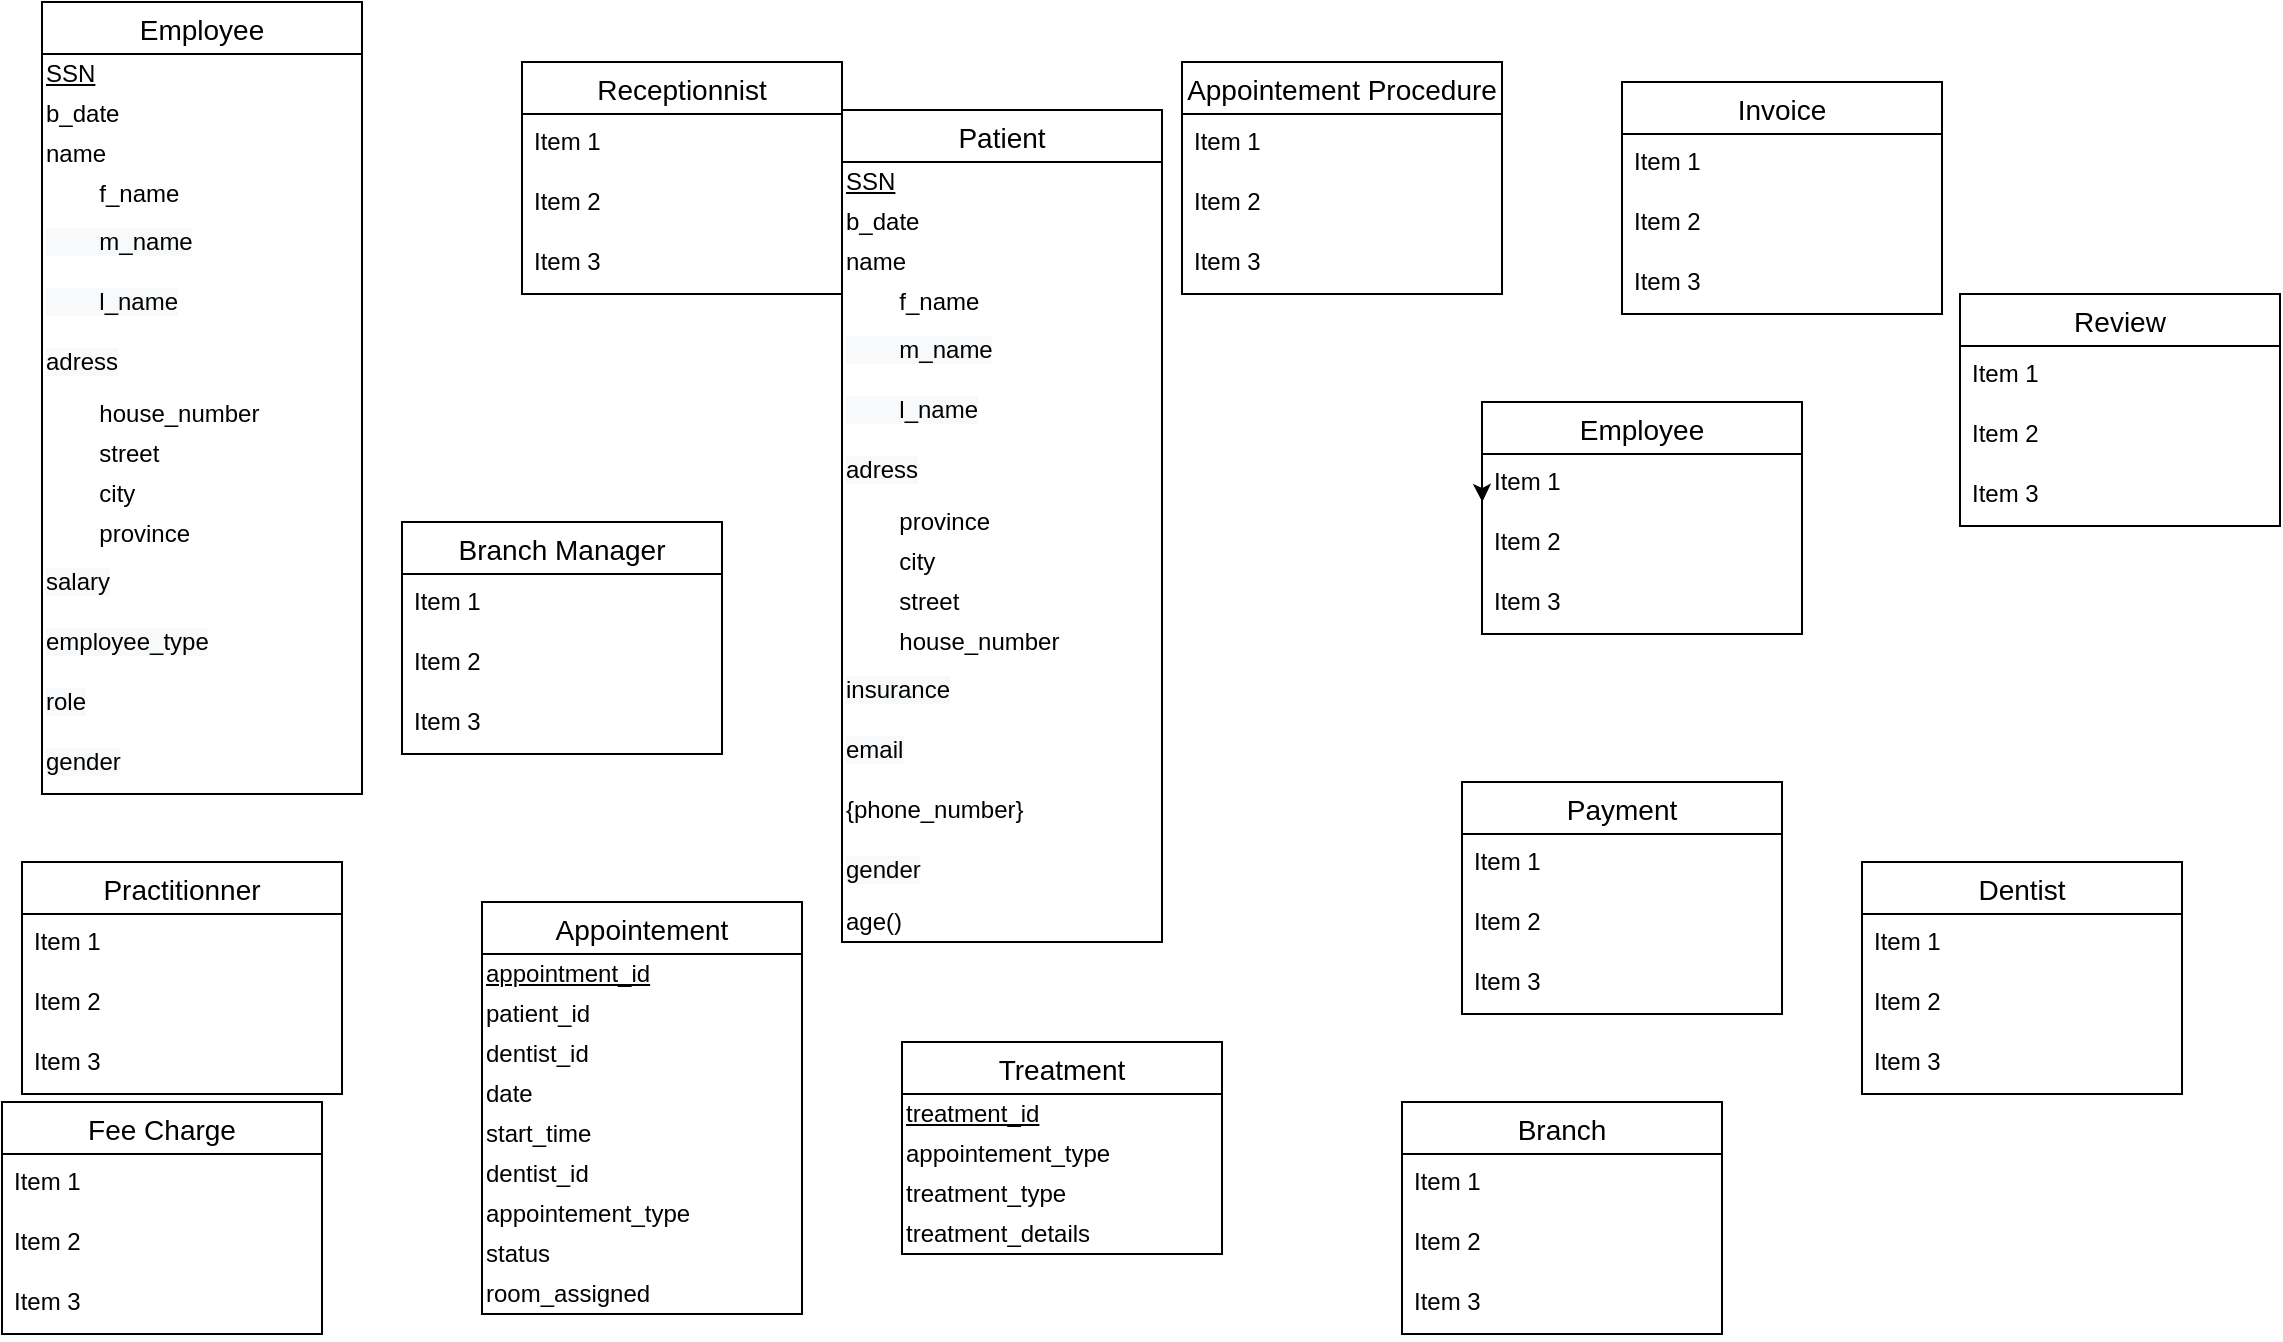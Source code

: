 <mxfile version="16.4.5" type="device"><diagram id="c28QnHroAq6EwUY4SsP_" name="Page-1"><mxGraphModel dx="1411" dy="762" grid="1" gridSize="10" guides="1" tooltips="1" connect="1" arrows="1" fold="1" page="1" pageScale="1" pageWidth="2339" pageHeight="3300" math="0" shadow="0"><root><mxCell id="0"/><mxCell id="1" parent="0"/><mxCell id="hoCRfOwyR8ru-IddkG8W-7" value="Review" style="swimlane;fontStyle=0;childLayout=stackLayout;horizontal=1;startSize=26;horizontalStack=0;resizeParent=1;resizeParentMax=0;resizeLast=0;collapsible=1;marginBottom=0;align=center;fontSize=14;" vertex="1" parent="1"><mxGeometry x="1089" y="166" width="160" height="116" as="geometry"/></mxCell><mxCell id="hoCRfOwyR8ru-IddkG8W-8" value="Item 1" style="text;strokeColor=none;fillColor=none;spacingLeft=4;spacingRight=4;overflow=hidden;rotatable=0;points=[[0,0.5],[1,0.5]];portConstraint=eastwest;fontSize=12;" vertex="1" parent="hoCRfOwyR8ru-IddkG8W-7"><mxGeometry y="26" width="160" height="30" as="geometry"/></mxCell><mxCell id="hoCRfOwyR8ru-IddkG8W-9" value="Item 2" style="text;strokeColor=none;fillColor=none;spacingLeft=4;spacingRight=4;overflow=hidden;rotatable=0;points=[[0,0.5],[1,0.5]];portConstraint=eastwest;fontSize=12;" vertex="1" parent="hoCRfOwyR8ru-IddkG8W-7"><mxGeometry y="56" width="160" height="30" as="geometry"/></mxCell><mxCell id="hoCRfOwyR8ru-IddkG8W-10" value="Item 3" style="text;strokeColor=none;fillColor=none;spacingLeft=4;spacingRight=4;overflow=hidden;rotatable=0;points=[[0,0.5],[1,0.5]];portConstraint=eastwest;fontSize=12;" vertex="1" parent="hoCRfOwyR8ru-IddkG8W-7"><mxGeometry y="86" width="160" height="30" as="geometry"/></mxCell><mxCell id="hoCRfOwyR8ru-IddkG8W-11" value="Branch Manager" style="swimlane;fontStyle=0;childLayout=stackLayout;horizontal=1;startSize=26;horizontalStack=0;resizeParent=1;resizeParentMax=0;resizeLast=0;collapsible=1;marginBottom=0;align=center;fontSize=14;" vertex="1" parent="1"><mxGeometry x="310" y="280" width="160" height="116" as="geometry"/></mxCell><mxCell id="hoCRfOwyR8ru-IddkG8W-12" value="Item 1" style="text;strokeColor=none;fillColor=none;spacingLeft=4;spacingRight=4;overflow=hidden;rotatable=0;points=[[0,0.5],[1,0.5]];portConstraint=eastwest;fontSize=12;" vertex="1" parent="hoCRfOwyR8ru-IddkG8W-11"><mxGeometry y="26" width="160" height="30" as="geometry"/></mxCell><mxCell id="hoCRfOwyR8ru-IddkG8W-13" value="Item 2" style="text;strokeColor=none;fillColor=none;spacingLeft=4;spacingRight=4;overflow=hidden;rotatable=0;points=[[0,0.5],[1,0.5]];portConstraint=eastwest;fontSize=12;" vertex="1" parent="hoCRfOwyR8ru-IddkG8W-11"><mxGeometry y="56" width="160" height="30" as="geometry"/></mxCell><mxCell id="hoCRfOwyR8ru-IddkG8W-14" value="Item 3" style="text;strokeColor=none;fillColor=none;spacingLeft=4;spacingRight=4;overflow=hidden;rotatable=0;points=[[0,0.5],[1,0.5]];portConstraint=eastwest;fontSize=12;" vertex="1" parent="hoCRfOwyR8ru-IddkG8W-11"><mxGeometry y="86" width="160" height="30" as="geometry"/></mxCell><mxCell id="hoCRfOwyR8ru-IddkG8W-15" value="Receptionnist" style="swimlane;fontStyle=0;childLayout=stackLayout;horizontal=1;startSize=26;horizontalStack=0;resizeParent=1;resizeParentMax=0;resizeLast=0;collapsible=1;marginBottom=0;align=center;fontSize=14;" vertex="1" parent="1"><mxGeometry x="370" y="50" width="160" height="116" as="geometry"/></mxCell><mxCell id="hoCRfOwyR8ru-IddkG8W-16" value="Item 1" style="text;strokeColor=none;fillColor=none;spacingLeft=4;spacingRight=4;overflow=hidden;rotatable=0;points=[[0,0.5],[1,0.5]];portConstraint=eastwest;fontSize=12;" vertex="1" parent="hoCRfOwyR8ru-IddkG8W-15"><mxGeometry y="26" width="160" height="30" as="geometry"/></mxCell><mxCell id="hoCRfOwyR8ru-IddkG8W-17" value="Item 2" style="text;strokeColor=none;fillColor=none;spacingLeft=4;spacingRight=4;overflow=hidden;rotatable=0;points=[[0,0.5],[1,0.5]];portConstraint=eastwest;fontSize=12;" vertex="1" parent="hoCRfOwyR8ru-IddkG8W-15"><mxGeometry y="56" width="160" height="30" as="geometry"/></mxCell><mxCell id="hoCRfOwyR8ru-IddkG8W-18" value="Item 3" style="text;strokeColor=none;fillColor=none;spacingLeft=4;spacingRight=4;overflow=hidden;rotatable=0;points=[[0,0.5],[1,0.5]];portConstraint=eastwest;fontSize=12;" vertex="1" parent="hoCRfOwyR8ru-IddkG8W-15"><mxGeometry y="86" width="160" height="30" as="geometry"/></mxCell><mxCell id="hoCRfOwyR8ru-IddkG8W-19" value="Branch" style="swimlane;fontStyle=0;childLayout=stackLayout;horizontal=1;startSize=26;horizontalStack=0;resizeParent=1;resizeParentMax=0;resizeLast=0;collapsible=1;marginBottom=0;align=center;fontSize=14;" vertex="1" parent="1"><mxGeometry x="810" y="570" width="160" height="116" as="geometry"/></mxCell><mxCell id="hoCRfOwyR8ru-IddkG8W-20" value="Item 1" style="text;strokeColor=none;fillColor=none;spacingLeft=4;spacingRight=4;overflow=hidden;rotatable=0;points=[[0,0.5],[1,0.5]];portConstraint=eastwest;fontSize=12;" vertex="1" parent="hoCRfOwyR8ru-IddkG8W-19"><mxGeometry y="26" width="160" height="30" as="geometry"/></mxCell><mxCell id="hoCRfOwyR8ru-IddkG8W-21" value="Item 2" style="text;strokeColor=none;fillColor=none;spacingLeft=4;spacingRight=4;overflow=hidden;rotatable=0;points=[[0,0.5],[1,0.5]];portConstraint=eastwest;fontSize=12;" vertex="1" parent="hoCRfOwyR8ru-IddkG8W-19"><mxGeometry y="56" width="160" height="30" as="geometry"/></mxCell><mxCell id="hoCRfOwyR8ru-IddkG8W-22" value="Item 3" style="text;strokeColor=none;fillColor=none;spacingLeft=4;spacingRight=4;overflow=hidden;rotatable=0;points=[[0,0.5],[1,0.5]];portConstraint=eastwest;fontSize=12;" vertex="1" parent="hoCRfOwyR8ru-IddkG8W-19"><mxGeometry y="86" width="160" height="30" as="geometry"/></mxCell><mxCell id="hoCRfOwyR8ru-IddkG8W-23" value="Practitionner" style="swimlane;fontStyle=0;childLayout=stackLayout;horizontal=1;startSize=26;horizontalStack=0;resizeParent=1;resizeParentMax=0;resizeLast=0;collapsible=1;marginBottom=0;align=center;fontSize=14;" vertex="1" parent="1"><mxGeometry x="120" y="450" width="160" height="116" as="geometry"/></mxCell><mxCell id="hoCRfOwyR8ru-IddkG8W-24" value="Item 1" style="text;strokeColor=none;fillColor=none;spacingLeft=4;spacingRight=4;overflow=hidden;rotatable=0;points=[[0,0.5],[1,0.5]];portConstraint=eastwest;fontSize=12;" vertex="1" parent="hoCRfOwyR8ru-IddkG8W-23"><mxGeometry y="26" width="160" height="30" as="geometry"/></mxCell><mxCell id="hoCRfOwyR8ru-IddkG8W-25" value="Item 2" style="text;strokeColor=none;fillColor=none;spacingLeft=4;spacingRight=4;overflow=hidden;rotatable=0;points=[[0,0.5],[1,0.5]];portConstraint=eastwest;fontSize=12;" vertex="1" parent="hoCRfOwyR8ru-IddkG8W-23"><mxGeometry y="56" width="160" height="30" as="geometry"/></mxCell><mxCell id="hoCRfOwyR8ru-IddkG8W-26" value="Item 3" style="text;strokeColor=none;fillColor=none;spacingLeft=4;spacingRight=4;overflow=hidden;rotatable=0;points=[[0,0.5],[1,0.5]];portConstraint=eastwest;fontSize=12;" vertex="1" parent="hoCRfOwyR8ru-IddkG8W-23"><mxGeometry y="86" width="160" height="30" as="geometry"/></mxCell><mxCell id="hoCRfOwyR8ru-IddkG8W-27" value="Appointement" style="swimlane;fontStyle=0;childLayout=stackLayout;horizontal=1;startSize=26;horizontalStack=0;resizeParent=1;resizeParentMax=0;resizeLast=0;collapsible=1;marginBottom=0;align=center;fontSize=14;" vertex="1" parent="1"><mxGeometry x="350" y="470" width="160" height="206" as="geometry"/></mxCell><mxCell id="hoCRfOwyR8ru-IddkG8W-126" value="&lt;u&gt;appointment_id&lt;/u&gt;" style="text;html=1;resizable=0;autosize=1;align=left;verticalAlign=middle;points=[];fillColor=none;strokeColor=none;rounded=0;" vertex="1" parent="hoCRfOwyR8ru-IddkG8W-27"><mxGeometry y="26" width="160" height="20" as="geometry"/></mxCell><mxCell id="hoCRfOwyR8ru-IddkG8W-134" value="patient_id" style="text;html=1;resizable=0;autosize=1;align=left;verticalAlign=middle;points=[];fillColor=none;strokeColor=none;rounded=0;" vertex="1" parent="hoCRfOwyR8ru-IddkG8W-27"><mxGeometry y="46" width="160" height="20" as="geometry"/></mxCell><mxCell id="hoCRfOwyR8ru-IddkG8W-135" value="dentist_id" style="text;html=1;resizable=0;autosize=1;align=left;verticalAlign=middle;points=[];fillColor=none;strokeColor=none;rounded=0;" vertex="1" parent="hoCRfOwyR8ru-IddkG8W-27"><mxGeometry y="66" width="160" height="20" as="geometry"/></mxCell><mxCell id="hoCRfOwyR8ru-IddkG8W-144" value="date" style="text;html=1;resizable=0;autosize=1;align=left;verticalAlign=middle;points=[];fillColor=none;strokeColor=none;rounded=0;" vertex="1" parent="hoCRfOwyR8ru-IddkG8W-27"><mxGeometry y="86" width="160" height="20" as="geometry"/></mxCell><mxCell id="hoCRfOwyR8ru-IddkG8W-145" value="start_time" style="text;html=1;resizable=0;autosize=1;align=left;verticalAlign=middle;points=[];fillColor=none;strokeColor=none;rounded=0;" vertex="1" parent="hoCRfOwyR8ru-IddkG8W-27"><mxGeometry y="106" width="160" height="20" as="geometry"/></mxCell><mxCell id="hoCRfOwyR8ru-IddkG8W-147" value="dentist_id" style="text;html=1;resizable=0;autosize=1;align=left;verticalAlign=middle;points=[];fillColor=none;strokeColor=none;rounded=0;" vertex="1" parent="hoCRfOwyR8ru-IddkG8W-27"><mxGeometry y="126" width="160" height="20" as="geometry"/></mxCell><mxCell id="hoCRfOwyR8ru-IddkG8W-146" value="appointement_type" style="text;html=1;resizable=0;autosize=1;align=left;verticalAlign=middle;points=[];fillColor=none;strokeColor=none;rounded=0;" vertex="1" parent="hoCRfOwyR8ru-IddkG8W-27"><mxGeometry y="146" width="160" height="20" as="geometry"/></mxCell><mxCell id="hoCRfOwyR8ru-IddkG8W-148" value="status" style="text;html=1;resizable=0;autosize=1;align=left;verticalAlign=middle;points=[];fillColor=none;strokeColor=none;rounded=0;" vertex="1" parent="hoCRfOwyR8ru-IddkG8W-27"><mxGeometry y="166" width="160" height="20" as="geometry"/></mxCell><mxCell id="hoCRfOwyR8ru-IddkG8W-149" value="room_assigned" style="text;html=1;resizable=0;autosize=1;align=left;verticalAlign=middle;points=[];fillColor=none;strokeColor=none;rounded=0;" vertex="1" parent="hoCRfOwyR8ru-IddkG8W-27"><mxGeometry y="186" width="160" height="20" as="geometry"/></mxCell><mxCell id="hoCRfOwyR8ru-IddkG8W-31" value="Appointement Procedure" style="swimlane;fontStyle=0;childLayout=stackLayout;horizontal=1;startSize=26;horizontalStack=0;resizeParent=1;resizeParentMax=0;resizeLast=0;collapsible=1;marginBottom=0;align=center;fontSize=14;" vertex="1" parent="1"><mxGeometry x="700" y="50" width="160" height="116" as="geometry"/></mxCell><mxCell id="hoCRfOwyR8ru-IddkG8W-32" value="Item 1" style="text;strokeColor=none;fillColor=none;spacingLeft=4;spacingRight=4;overflow=hidden;rotatable=0;points=[[0,0.5],[1,0.5]];portConstraint=eastwest;fontSize=12;" vertex="1" parent="hoCRfOwyR8ru-IddkG8W-31"><mxGeometry y="26" width="160" height="30" as="geometry"/></mxCell><mxCell id="hoCRfOwyR8ru-IddkG8W-33" value="Item 2" style="text;strokeColor=none;fillColor=none;spacingLeft=4;spacingRight=4;overflow=hidden;rotatable=0;points=[[0,0.5],[1,0.5]];portConstraint=eastwest;fontSize=12;" vertex="1" parent="hoCRfOwyR8ru-IddkG8W-31"><mxGeometry y="56" width="160" height="30" as="geometry"/></mxCell><mxCell id="hoCRfOwyR8ru-IddkG8W-34" value="Item 3" style="text;strokeColor=none;fillColor=none;spacingLeft=4;spacingRight=4;overflow=hidden;rotatable=0;points=[[0,0.5],[1,0.5]];portConstraint=eastwest;fontSize=12;" vertex="1" parent="hoCRfOwyR8ru-IddkG8W-31"><mxGeometry y="86" width="160" height="30" as="geometry"/></mxCell><mxCell id="hoCRfOwyR8ru-IddkG8W-37" value="Treatment" style="swimlane;fontStyle=0;childLayout=stackLayout;horizontal=1;startSize=26;horizontalStack=0;resizeParent=1;resizeParentMax=0;resizeLast=0;collapsible=1;marginBottom=0;align=center;fontSize=14;" vertex="1" parent="1"><mxGeometry x="560" y="540" width="160" height="106" as="geometry"/></mxCell><mxCell id="hoCRfOwyR8ru-IddkG8W-150" value="&lt;u&gt;treatment_id&lt;/u&gt;" style="text;html=1;resizable=0;autosize=1;align=left;verticalAlign=middle;points=[];fillColor=none;strokeColor=none;rounded=0;" vertex="1" parent="hoCRfOwyR8ru-IddkG8W-37"><mxGeometry y="26" width="160" height="20" as="geometry"/></mxCell><mxCell id="hoCRfOwyR8ru-IddkG8W-152" value="appointement_type" style="text;html=1;resizable=0;autosize=1;align=left;verticalAlign=middle;points=[];fillColor=none;strokeColor=none;rounded=0;" vertex="1" parent="hoCRfOwyR8ru-IddkG8W-37"><mxGeometry y="46" width="160" height="20" as="geometry"/></mxCell><mxCell id="hoCRfOwyR8ru-IddkG8W-151" value="treatment_type" style="text;html=1;resizable=0;autosize=1;align=left;verticalAlign=middle;points=[];fillColor=none;strokeColor=none;rounded=0;" vertex="1" parent="hoCRfOwyR8ru-IddkG8W-37"><mxGeometry y="66" width="160" height="20" as="geometry"/></mxCell><mxCell id="hoCRfOwyR8ru-IddkG8W-153" value="treatment_details" style="text;html=1;resizable=0;autosize=1;align=left;verticalAlign=middle;points=[];fillColor=none;strokeColor=none;rounded=0;" vertex="1" parent="hoCRfOwyR8ru-IddkG8W-37"><mxGeometry y="86" width="160" height="20" as="geometry"/></mxCell><mxCell id="hoCRfOwyR8ru-IddkG8W-41" value="Fee Charge" style="swimlane;fontStyle=0;childLayout=stackLayout;horizontal=1;startSize=26;horizontalStack=0;resizeParent=1;resizeParentMax=0;resizeLast=0;collapsible=1;marginBottom=0;align=center;fontSize=14;" vertex="1" parent="1"><mxGeometry x="110" y="570" width="160" height="116" as="geometry"/></mxCell><mxCell id="hoCRfOwyR8ru-IddkG8W-42" value="Item 1" style="text;strokeColor=none;fillColor=none;spacingLeft=4;spacingRight=4;overflow=hidden;rotatable=0;points=[[0,0.5],[1,0.5]];portConstraint=eastwest;fontSize=12;" vertex="1" parent="hoCRfOwyR8ru-IddkG8W-41"><mxGeometry y="26" width="160" height="30" as="geometry"/></mxCell><mxCell id="hoCRfOwyR8ru-IddkG8W-43" value="Item 2" style="text;strokeColor=none;fillColor=none;spacingLeft=4;spacingRight=4;overflow=hidden;rotatable=0;points=[[0,0.5],[1,0.5]];portConstraint=eastwest;fontSize=12;" vertex="1" parent="hoCRfOwyR8ru-IddkG8W-41"><mxGeometry y="56" width="160" height="30" as="geometry"/></mxCell><mxCell id="hoCRfOwyR8ru-IddkG8W-44" value="Item 3" style="text;strokeColor=none;fillColor=none;spacingLeft=4;spacingRight=4;overflow=hidden;rotatable=0;points=[[0,0.5],[1,0.5]];portConstraint=eastwest;fontSize=12;" vertex="1" parent="hoCRfOwyR8ru-IddkG8W-41"><mxGeometry y="86" width="160" height="30" as="geometry"/></mxCell><mxCell id="hoCRfOwyR8ru-IddkG8W-45" value="Invoice" style="swimlane;fontStyle=0;childLayout=stackLayout;horizontal=1;startSize=26;horizontalStack=0;resizeParent=1;resizeParentMax=0;resizeLast=0;collapsible=1;marginBottom=0;align=center;fontSize=14;" vertex="1" parent="1"><mxGeometry x="920" y="60" width="160" height="116" as="geometry"/></mxCell><mxCell id="hoCRfOwyR8ru-IddkG8W-46" value="Item 1" style="text;strokeColor=none;fillColor=none;spacingLeft=4;spacingRight=4;overflow=hidden;rotatable=0;points=[[0,0.5],[1,0.5]];portConstraint=eastwest;fontSize=12;" vertex="1" parent="hoCRfOwyR8ru-IddkG8W-45"><mxGeometry y="26" width="160" height="30" as="geometry"/></mxCell><mxCell id="hoCRfOwyR8ru-IddkG8W-47" value="Item 2" style="text;strokeColor=none;fillColor=none;spacingLeft=4;spacingRight=4;overflow=hidden;rotatable=0;points=[[0,0.5],[1,0.5]];portConstraint=eastwest;fontSize=12;" vertex="1" parent="hoCRfOwyR8ru-IddkG8W-45"><mxGeometry y="56" width="160" height="30" as="geometry"/></mxCell><mxCell id="hoCRfOwyR8ru-IddkG8W-48" value="Item 3" style="text;strokeColor=none;fillColor=none;spacingLeft=4;spacingRight=4;overflow=hidden;rotatable=0;points=[[0,0.5],[1,0.5]];portConstraint=eastwest;fontSize=12;" vertex="1" parent="hoCRfOwyR8ru-IddkG8W-45"><mxGeometry y="86" width="160" height="30" as="geometry"/></mxCell><mxCell id="hoCRfOwyR8ru-IddkG8W-49" value="Employee" style="swimlane;fontStyle=0;childLayout=stackLayout;horizontal=1;startSize=26;horizontalStack=0;resizeParent=1;resizeParentMax=0;resizeLast=0;collapsible=1;marginBottom=0;align=center;fontSize=14;" vertex="1" parent="1"><mxGeometry x="130" y="20" width="160" height="396" as="geometry"/></mxCell><mxCell id="hoCRfOwyR8ru-IddkG8W-61" value="&lt;u&gt;SSN&lt;/u&gt;" style="text;html=1;resizable=0;autosize=1;align=left;verticalAlign=middle;points=[];fillColor=none;strokeColor=none;rounded=0;" vertex="1" parent="hoCRfOwyR8ru-IddkG8W-49"><mxGeometry y="26" width="160" height="20" as="geometry"/></mxCell><mxCell id="hoCRfOwyR8ru-IddkG8W-132" value="b_date" style="text;html=1;resizable=0;autosize=1;align=left;verticalAlign=middle;points=[];fillColor=none;strokeColor=none;rounded=0;" vertex="1" parent="hoCRfOwyR8ru-IddkG8W-49"><mxGeometry y="46" width="160" height="20" as="geometry"/></mxCell><mxCell id="hoCRfOwyR8ru-IddkG8W-133" value="name" style="text;html=1;resizable=0;autosize=1;align=left;verticalAlign=middle;points=[];fillColor=none;strokeColor=none;rounded=0;" vertex="1" parent="hoCRfOwyR8ru-IddkG8W-49"><mxGeometry y="66" width="160" height="20" as="geometry"/></mxCell><mxCell id="hoCRfOwyR8ru-IddkG8W-62" value="&lt;span style=&quot;white-space: pre&quot;&gt;&#9;&lt;/span&gt;f_name" style="text;html=1;resizable=0;autosize=1;align=left;verticalAlign=middle;points=[];fillColor=none;strokeColor=none;rounded=0;" vertex="1" parent="hoCRfOwyR8ru-IddkG8W-49"><mxGeometry y="86" width="160" height="20" as="geometry"/></mxCell><mxCell id="hoCRfOwyR8ru-IddkG8W-64" value="&lt;span style=&quot;color: rgb(0 , 0 , 0) ; font-family: &amp;#34;helvetica&amp;#34; ; font-size: 12px ; font-style: normal ; font-weight: 400 ; letter-spacing: normal ; text-align: center ; text-indent: 0px ; text-transform: none ; word-spacing: 0px ; background-color: rgb(248 , 249 , 250) ; display: inline ; float: none&quot;&gt;&lt;span style=&quot;white-space: pre&quot;&gt;&#9;&lt;/span&gt;m_name&lt;/span&gt;" style="text;whiteSpace=wrap;html=1;" vertex="1" parent="hoCRfOwyR8ru-IddkG8W-49"><mxGeometry y="106" width="160" height="30" as="geometry"/></mxCell><mxCell id="hoCRfOwyR8ru-IddkG8W-66" value="&lt;span style=&quot;color: rgb(0 , 0 , 0) ; font-family: &amp;#34;helvetica&amp;#34; ; font-size: 12px ; font-style: normal ; font-weight: 400 ; letter-spacing: normal ; text-align: center ; text-indent: 0px ; text-transform: none ; word-spacing: 0px ; background-color: rgb(248 , 249 , 250) ; display: inline ; float: none&quot;&gt;&lt;span style=&quot;white-space: pre&quot;&gt;&#9;&lt;/span&gt;l_name&lt;/span&gt;" style="text;whiteSpace=wrap;html=1;" vertex="1" parent="hoCRfOwyR8ru-IddkG8W-49"><mxGeometry y="136" width="160" height="30" as="geometry"/></mxCell><mxCell id="hoCRfOwyR8ru-IddkG8W-63" value="&lt;span style=&quot;color: rgb(0 , 0 , 0) ; font-family: &amp;#34;helvetica&amp;#34; ; font-size: 12px ; font-style: normal ; font-weight: 400 ; letter-spacing: normal ; text-align: center ; text-indent: 0px ; text-transform: none ; word-spacing: 0px ; background-color: rgb(248 , 249 , 250) ; display: inline ; float: none&quot;&gt;adress&lt;/span&gt;" style="text;whiteSpace=wrap;html=1;" vertex="1" parent="hoCRfOwyR8ru-IddkG8W-49"><mxGeometry y="166" width="160" height="30" as="geometry"/></mxCell><mxCell id="hoCRfOwyR8ru-IddkG8W-111" value="&lt;span style=&quot;white-space: pre&quot;&gt;&#9;&lt;/span&gt;house_number" style="text;html=1;resizable=0;autosize=1;align=left;verticalAlign=middle;points=[];fillColor=none;strokeColor=none;rounded=0;" vertex="1" parent="hoCRfOwyR8ru-IddkG8W-49"><mxGeometry y="196" width="160" height="20" as="geometry"/></mxCell><mxCell id="hoCRfOwyR8ru-IddkG8W-112" value="&lt;span style=&quot;white-space: pre&quot;&gt;&#9;&lt;/span&gt;street" style="text;html=1;resizable=0;autosize=1;align=left;verticalAlign=middle;points=[];fillColor=none;strokeColor=none;rounded=0;" vertex="1" parent="hoCRfOwyR8ru-IddkG8W-49"><mxGeometry y="216" width="160" height="20" as="geometry"/></mxCell><mxCell id="hoCRfOwyR8ru-IddkG8W-113" value="&lt;span style=&quot;white-space: pre&quot;&gt;&#9;&lt;/span&gt;city" style="text;html=1;resizable=0;autosize=1;align=left;verticalAlign=middle;points=[];fillColor=none;strokeColor=none;rounded=0;" vertex="1" parent="hoCRfOwyR8ru-IddkG8W-49"><mxGeometry y="236" width="160" height="20" as="geometry"/></mxCell><mxCell id="hoCRfOwyR8ru-IddkG8W-115" value="&lt;span style=&quot;white-space: pre&quot;&gt;&#9;&lt;/span&gt;province" style="text;html=1;resizable=0;autosize=1;align=left;verticalAlign=middle;points=[];fillColor=none;strokeColor=none;rounded=0;" vertex="1" parent="hoCRfOwyR8ru-IddkG8W-49"><mxGeometry y="256" width="160" height="20" as="geometry"/></mxCell><mxCell id="hoCRfOwyR8ru-IddkG8W-68" value="&lt;span style=&quot;color: rgb(0 , 0 , 0) ; font-family: &amp;#34;helvetica&amp;#34; ; font-size: 12px ; font-style: normal ; font-weight: 400 ; letter-spacing: normal ; text-align: center ; text-indent: 0px ; text-transform: none ; word-spacing: 0px ; background-color: rgb(248 , 249 , 250) ; display: inline ; float: none&quot;&gt;salary&lt;/span&gt;" style="text;whiteSpace=wrap;html=1;" vertex="1" parent="hoCRfOwyR8ru-IddkG8W-49"><mxGeometry y="276" width="160" height="30" as="geometry"/></mxCell><mxCell id="hoCRfOwyR8ru-IddkG8W-67" value="&lt;span style=&quot;color: rgb(0 , 0 , 0) ; font-family: &amp;#34;helvetica&amp;#34; ; font-size: 12px ; font-style: normal ; font-weight: 400 ; letter-spacing: normal ; text-align: center ; text-indent: 0px ; text-transform: none ; word-spacing: 0px ; background-color: rgb(248 , 249 , 250) ; display: inline ; float: none&quot;&gt;employee_type&lt;/span&gt;" style="text;whiteSpace=wrap;html=1;" vertex="1" parent="hoCRfOwyR8ru-IddkG8W-49"><mxGeometry y="306" width="160" height="30" as="geometry"/></mxCell><mxCell id="hoCRfOwyR8ru-IddkG8W-69" value="&lt;span style=&quot;color: rgb(0 , 0 , 0) ; font-family: &amp;#34;helvetica&amp;#34; ; font-size: 12px ; font-style: normal ; font-weight: 400 ; letter-spacing: normal ; text-align: center ; text-indent: 0px ; text-transform: none ; word-spacing: 0px ; background-color: rgb(248 , 249 , 250) ; display: inline ; float: none&quot;&gt;role&lt;/span&gt;" style="text;whiteSpace=wrap;html=1;" vertex="1" parent="hoCRfOwyR8ru-IddkG8W-49"><mxGeometry y="336" width="160" height="30" as="geometry"/></mxCell><mxCell id="hoCRfOwyR8ru-IddkG8W-70" value="&lt;span style=&quot;color: rgb(0 , 0 , 0) ; font-family: &amp;#34;helvetica&amp;#34; ; font-size: 12px ; font-style: normal ; font-weight: 400 ; letter-spacing: normal ; text-align: center ; text-indent: 0px ; text-transform: none ; word-spacing: 0px ; background-color: rgb(248 , 249 , 250) ; display: inline ; float: none&quot;&gt;gender&lt;/span&gt;" style="text;whiteSpace=wrap;html=1;" vertex="1" parent="hoCRfOwyR8ru-IddkG8W-49"><mxGeometry y="366" width="160" height="30" as="geometry"/></mxCell><mxCell id="hoCRfOwyR8ru-IddkG8W-53" value="Employee" style="swimlane;fontStyle=0;childLayout=stackLayout;horizontal=1;startSize=26;horizontalStack=0;resizeParent=1;resizeParentMax=0;resizeLast=0;collapsible=1;marginBottom=0;align=center;fontSize=14;" vertex="1" parent="1"><mxGeometry x="850" y="220" width="160" height="116" as="geometry"/></mxCell><mxCell id="hoCRfOwyR8ru-IddkG8W-54" value="Item 1" style="text;strokeColor=none;fillColor=none;spacingLeft=4;spacingRight=4;overflow=hidden;rotatable=0;points=[[0,0.5],[1,0.5]];portConstraint=eastwest;fontSize=12;" vertex="1" parent="hoCRfOwyR8ru-IddkG8W-53"><mxGeometry y="26" width="160" height="30" as="geometry"/></mxCell><mxCell id="hoCRfOwyR8ru-IddkG8W-55" value="Item 2" style="text;strokeColor=none;fillColor=none;spacingLeft=4;spacingRight=4;overflow=hidden;rotatable=0;points=[[0,0.5],[1,0.5]];portConstraint=eastwest;fontSize=12;" vertex="1" parent="hoCRfOwyR8ru-IddkG8W-53"><mxGeometry y="56" width="160" height="30" as="geometry"/></mxCell><mxCell id="hoCRfOwyR8ru-IddkG8W-56" value="Item 3" style="text;strokeColor=none;fillColor=none;spacingLeft=4;spacingRight=4;overflow=hidden;rotatable=0;points=[[0,0.5],[1,0.5]];portConstraint=eastwest;fontSize=12;" vertex="1" parent="hoCRfOwyR8ru-IddkG8W-53"><mxGeometry y="86" width="160" height="30" as="geometry"/></mxCell><mxCell id="hoCRfOwyR8ru-IddkG8W-121" style="edgeStyle=orthogonalEdgeStyle;rounded=0;orthogonalLoop=1;jettySize=auto;html=1;exitX=0;exitY=0.5;exitDx=0;exitDy=0;entryX=0.001;entryY=0.8;entryDx=0;entryDy=0;entryPerimeter=0;" edge="1" parent="hoCRfOwyR8ru-IddkG8W-53" source="hoCRfOwyR8ru-IddkG8W-54" target="hoCRfOwyR8ru-IddkG8W-54"><mxGeometry relative="1" as="geometry"/></mxCell><mxCell id="hoCRfOwyR8ru-IddkG8W-57" value="Payment" style="swimlane;fontStyle=0;childLayout=stackLayout;horizontal=1;startSize=26;horizontalStack=0;resizeParent=1;resizeParentMax=0;resizeLast=0;collapsible=1;marginBottom=0;align=center;fontSize=14;" vertex="1" parent="1"><mxGeometry x="840" y="410" width="160" height="116" as="geometry"/></mxCell><mxCell id="hoCRfOwyR8ru-IddkG8W-58" value="Item 1" style="text;strokeColor=none;fillColor=none;spacingLeft=4;spacingRight=4;overflow=hidden;rotatable=0;points=[[0,0.5],[1,0.5]];portConstraint=eastwest;fontSize=12;" vertex="1" parent="hoCRfOwyR8ru-IddkG8W-57"><mxGeometry y="26" width="160" height="30" as="geometry"/></mxCell><mxCell id="hoCRfOwyR8ru-IddkG8W-59" value="Item 2" style="text;strokeColor=none;fillColor=none;spacingLeft=4;spacingRight=4;overflow=hidden;rotatable=0;points=[[0,0.5],[1,0.5]];portConstraint=eastwest;fontSize=12;" vertex="1" parent="hoCRfOwyR8ru-IddkG8W-57"><mxGeometry y="56" width="160" height="30" as="geometry"/></mxCell><mxCell id="hoCRfOwyR8ru-IddkG8W-60" value="Item 3" style="text;strokeColor=none;fillColor=none;spacingLeft=4;spacingRight=4;overflow=hidden;rotatable=0;points=[[0,0.5],[1,0.5]];portConstraint=eastwest;fontSize=12;" vertex="1" parent="hoCRfOwyR8ru-IddkG8W-57"><mxGeometry y="86" width="160" height="30" as="geometry"/></mxCell><mxCell id="hoCRfOwyR8ru-IddkG8W-72" value="Patient" style="swimlane;fontStyle=0;childLayout=stackLayout;horizontal=1;startSize=26;horizontalStack=0;resizeParent=1;resizeParentMax=0;resizeLast=0;collapsible=1;marginBottom=0;align=center;fontSize=14;" vertex="1" parent="1"><mxGeometry x="530" y="74" width="160" height="416" as="geometry"/></mxCell><mxCell id="hoCRfOwyR8ru-IddkG8W-73" value="&lt;u&gt;SSN&lt;/u&gt;" style="text;html=1;resizable=0;autosize=1;align=left;verticalAlign=middle;points=[];fillColor=none;strokeColor=none;rounded=0;" vertex="1" parent="hoCRfOwyR8ru-IddkG8W-72"><mxGeometry y="26" width="160" height="20" as="geometry"/></mxCell><mxCell id="hoCRfOwyR8ru-IddkG8W-130" value="b_date" style="text;html=1;resizable=0;autosize=1;align=left;verticalAlign=middle;points=[];fillColor=none;strokeColor=none;rounded=0;" vertex="1" parent="hoCRfOwyR8ru-IddkG8W-72"><mxGeometry y="46" width="160" height="20" as="geometry"/></mxCell><mxCell id="hoCRfOwyR8ru-IddkG8W-131" value="name" style="text;html=1;resizable=0;autosize=1;align=left;verticalAlign=middle;points=[];fillColor=none;strokeColor=none;rounded=0;" vertex="1" parent="hoCRfOwyR8ru-IddkG8W-72"><mxGeometry y="66" width="160" height="20" as="geometry"/></mxCell><mxCell id="hoCRfOwyR8ru-IddkG8W-76" value="&lt;span style=&quot;white-space: pre&quot;&gt;&#9;&lt;/span&gt;f_name" style="text;html=1;resizable=0;autosize=1;align=left;verticalAlign=middle;points=[];fillColor=none;strokeColor=none;rounded=0;" vertex="1" parent="hoCRfOwyR8ru-IddkG8W-72"><mxGeometry y="86" width="160" height="20" as="geometry"/></mxCell><mxCell id="hoCRfOwyR8ru-IddkG8W-77" value="&lt;span style=&quot;color: rgb(0 , 0 , 0) ; font-family: &amp;#34;helvetica&amp;#34; ; font-size: 12px ; font-style: normal ; font-weight: 400 ; letter-spacing: normal ; text-align: center ; text-indent: 0px ; text-transform: none ; word-spacing: 0px ; background-color: rgb(248 , 249 , 250) ; display: inline ; float: none&quot;&gt;&lt;span style=&quot;white-space: pre&quot;&gt;&#9;&lt;/span&gt;m_name&lt;/span&gt;" style="text;whiteSpace=wrap;html=1;" vertex="1" parent="hoCRfOwyR8ru-IddkG8W-72"><mxGeometry y="106" width="160" height="30" as="geometry"/></mxCell><mxCell id="hoCRfOwyR8ru-IddkG8W-78" value="&lt;span style=&quot;color: rgb(0 , 0 , 0) ; font-family: &amp;#34;helvetica&amp;#34; ; font-size: 12px ; font-style: normal ; font-weight: 400 ; letter-spacing: normal ; text-align: center ; text-indent: 0px ; text-transform: none ; word-spacing: 0px ; background-color: rgb(248 , 249 , 250) ; display: inline ; float: none&quot;&gt;&lt;span style=&quot;white-space: pre&quot;&gt;&#9;&lt;/span&gt;l_name&lt;/span&gt;" style="text;whiteSpace=wrap;html=1;" vertex="1" parent="hoCRfOwyR8ru-IddkG8W-72"><mxGeometry y="136" width="160" height="30" as="geometry"/></mxCell><mxCell id="hoCRfOwyR8ru-IddkG8W-79" value="&lt;span style=&quot;color: rgb(0 , 0 , 0) ; font-family: &amp;#34;helvetica&amp;#34; ; font-size: 12px ; font-style: normal ; font-weight: 400 ; letter-spacing: normal ; text-align: center ; text-indent: 0px ; text-transform: none ; word-spacing: 0px ; background-color: rgb(248 , 249 , 250) ; display: inline ; float: none&quot;&gt;adress&lt;/span&gt;" style="text;whiteSpace=wrap;html=1;" vertex="1" parent="hoCRfOwyR8ru-IddkG8W-72"><mxGeometry y="166" width="160" height="30" as="geometry"/></mxCell><mxCell id="hoCRfOwyR8ru-IddkG8W-125" value="&lt;span style=&quot;white-space: pre&quot;&gt;&#9;&lt;/span&gt;province" style="text;html=1;resizable=0;autosize=1;align=left;verticalAlign=middle;points=[];fillColor=none;strokeColor=none;rounded=0;" vertex="1" parent="hoCRfOwyR8ru-IddkG8W-72"><mxGeometry y="196" width="160" height="20" as="geometry"/></mxCell><mxCell id="hoCRfOwyR8ru-IddkG8W-124" value="&lt;span style=&quot;white-space: pre&quot;&gt;&#9;&lt;/span&gt;city" style="text;html=1;resizable=0;autosize=1;align=left;verticalAlign=middle;points=[];fillColor=none;strokeColor=none;rounded=0;" vertex="1" parent="hoCRfOwyR8ru-IddkG8W-72"><mxGeometry y="216" width="160" height="20" as="geometry"/></mxCell><mxCell id="hoCRfOwyR8ru-IddkG8W-123" value="&lt;span style=&quot;white-space: pre&quot;&gt;&#9;&lt;/span&gt;street" style="text;html=1;resizable=0;autosize=1;align=left;verticalAlign=middle;points=[];fillColor=none;strokeColor=none;rounded=0;" vertex="1" parent="hoCRfOwyR8ru-IddkG8W-72"><mxGeometry y="236" width="160" height="20" as="geometry"/></mxCell><mxCell id="hoCRfOwyR8ru-IddkG8W-122" value="&lt;span style=&quot;white-space: pre&quot;&gt;&#9;&lt;/span&gt;house_number" style="text;html=1;resizable=0;autosize=1;align=left;verticalAlign=middle;points=[];fillColor=none;strokeColor=none;rounded=0;" vertex="1" parent="hoCRfOwyR8ru-IddkG8W-72"><mxGeometry y="256" width="160" height="20" as="geometry"/></mxCell><mxCell id="hoCRfOwyR8ru-IddkG8W-80" value="&lt;span style=&quot;color: rgb(0 , 0 , 0) ; font-family: &amp;#34;helvetica&amp;#34; ; font-size: 12px ; font-style: normal ; font-weight: 400 ; letter-spacing: normal ; text-align: center ; text-indent: 0px ; text-transform: none ; word-spacing: 0px ; background-color: rgb(248 , 249 , 250) ; display: inline ; float: none&quot;&gt;insurance&lt;/span&gt;" style="text;whiteSpace=wrap;html=1;" vertex="1" parent="hoCRfOwyR8ru-IddkG8W-72"><mxGeometry y="276" width="160" height="30" as="geometry"/></mxCell><mxCell id="hoCRfOwyR8ru-IddkG8W-81" value="&lt;span style=&quot;color: rgb(0 , 0 , 0) ; font-family: &amp;#34;helvetica&amp;#34; ; font-size: 12px ; font-style: normal ; font-weight: 400 ; letter-spacing: normal ; text-align: center ; text-indent: 0px ; text-transform: none ; word-spacing: 0px ; background-color: rgb(248 , 249 , 250) ; display: inline ; float: none&quot;&gt;email&lt;/span&gt;" style="text;whiteSpace=wrap;html=1;" vertex="1" parent="hoCRfOwyR8ru-IddkG8W-72"><mxGeometry y="306" width="160" height="30" as="geometry"/></mxCell><mxCell id="hoCRfOwyR8ru-IddkG8W-82" value="&lt;div style=&quot;text-align: center&quot;&gt;&lt;span&gt;&lt;font face=&quot;helvetica&quot;&gt;{phone_number}&lt;/font&gt;&lt;/span&gt;&lt;/div&gt;" style="text;whiteSpace=wrap;html=1;" vertex="1" parent="hoCRfOwyR8ru-IddkG8W-72"><mxGeometry y="336" width="160" height="30" as="geometry"/></mxCell><mxCell id="hoCRfOwyR8ru-IddkG8W-83" value="&lt;span style=&quot;color: rgb(0 , 0 , 0) ; font-family: &amp;#34;helvetica&amp;#34; ; font-size: 12px ; font-style: normal ; font-weight: 400 ; letter-spacing: normal ; text-align: center ; text-indent: 0px ; text-transform: none ; word-spacing: 0px ; background-color: rgb(248 , 249 , 250) ; display: inline ; float: none&quot;&gt;gender&lt;/span&gt;" style="text;whiteSpace=wrap;html=1;" vertex="1" parent="hoCRfOwyR8ru-IddkG8W-72"><mxGeometry y="366" width="160" height="30" as="geometry"/></mxCell><mxCell id="hoCRfOwyR8ru-IddkG8W-96" value="age()" style="text;html=1;resizable=0;autosize=1;align=left;verticalAlign=middle;points=[];fillColor=none;strokeColor=none;rounded=0;" vertex="1" parent="hoCRfOwyR8ru-IddkG8W-72"><mxGeometry y="396" width="160" height="20" as="geometry"/></mxCell><mxCell id="hoCRfOwyR8ru-IddkG8W-136" value="Dentist" style="swimlane;fontStyle=0;childLayout=stackLayout;horizontal=1;startSize=26;horizontalStack=0;resizeParent=1;resizeParentMax=0;resizeLast=0;collapsible=1;marginBottom=0;align=center;fontSize=14;" vertex="1" parent="1"><mxGeometry x="1040" y="450" width="160" height="116" as="geometry"/></mxCell><mxCell id="hoCRfOwyR8ru-IddkG8W-137" value="Item 1" style="text;strokeColor=none;fillColor=none;spacingLeft=4;spacingRight=4;overflow=hidden;rotatable=0;points=[[0,0.5],[1,0.5]];portConstraint=eastwest;fontSize=12;" vertex="1" parent="hoCRfOwyR8ru-IddkG8W-136"><mxGeometry y="26" width="160" height="30" as="geometry"/></mxCell><mxCell id="hoCRfOwyR8ru-IddkG8W-138" value="Item 2" style="text;strokeColor=none;fillColor=none;spacingLeft=4;spacingRight=4;overflow=hidden;rotatable=0;points=[[0,0.5],[1,0.5]];portConstraint=eastwest;fontSize=12;" vertex="1" parent="hoCRfOwyR8ru-IddkG8W-136"><mxGeometry y="56" width="160" height="30" as="geometry"/></mxCell><mxCell id="hoCRfOwyR8ru-IddkG8W-139" value="Item 3" style="text;strokeColor=none;fillColor=none;spacingLeft=4;spacingRight=4;overflow=hidden;rotatable=0;points=[[0,0.5],[1,0.5]];portConstraint=eastwest;fontSize=12;" vertex="1" parent="hoCRfOwyR8ru-IddkG8W-136"><mxGeometry y="86" width="160" height="30" as="geometry"/></mxCell></root></mxGraphModel></diagram></mxfile>